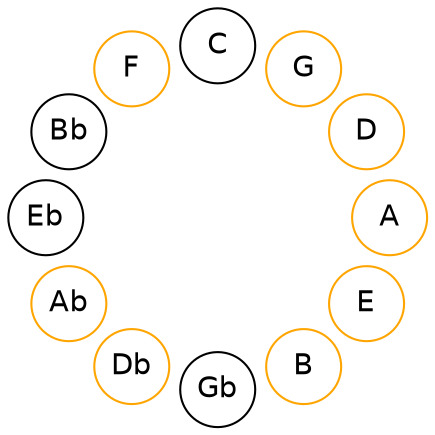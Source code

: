 
graph {

layout = circo;
mindist = .1

node [shape = circle, fontname = Helvetica, margin = 0]
edge [style=invis]

subgraph 1 {
	E -- B -- Gb -- Db -- Ab -- Eb -- Bb -- F -- C -- G -- D -- A -- E
}

E [color=orange];
B [color=orange];
Db [color=orange];
Ab [color=orange];
F [color=orange];
G [color=orange];
D [color=orange];
A [color=orange];
}
